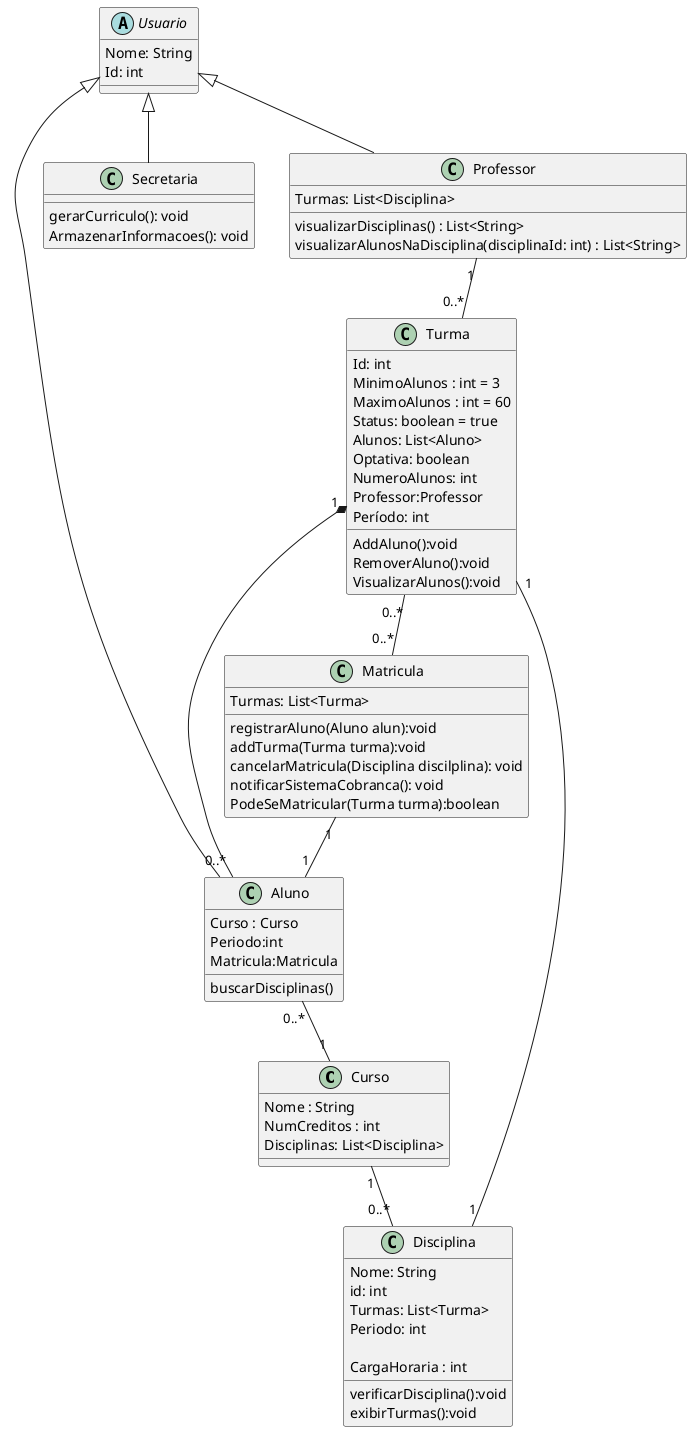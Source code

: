 @startuml
class  Curso{
     Nome : String
     NumCreditos : int
     Disciplinas: List<Disciplina>
    
}
class  Aluno{
 Curso : Curso
 Periodo:int 
 Matricula:Matricula
 buscarDisciplinas()  

}
class  Turma{
    Id: int
    MinimoAlunos : int = 3
    MaximoAlunos : int = 60
    Status: boolean = true
    Alunos: List<Aluno>
    Optativa: boolean
    NumeroAlunos: int
    AddAluno():void
    RemoverAluno():void
    Professor:Professor
    Período: int
    VisualizarAlunos():void

}
class  Secretaria
{
    
    gerarCurriculo(): void
    ArmazenarInformacoes(): void
    
}
class  Professor
{
    Turmas: List<Disciplina>
    visualizarDisciplinas() : List<String>
    visualizarAlunosNaDisciplina(disciplinaId: int) : List<String>
    

}
class  Disciplina{
    Nome: String
    id: int
    Turmas: List<Turma>
    Periodo: int

    CargaHoraria : int
    
    verificarDisciplina():void
    exibirTurmas():void
}
class Matricula{
    
    Turmas: List<Turma>
    registrarAluno(Aluno alun):void
    addTurma(Turma turma):void
    cancelarMatricula(Disciplina discilplina): void
    notificarSistemaCobranca(): void
    PodeSeMatricular(Turma turma):boolean
    
}

abstract class Usuario{
    Nome: String
    Id: int
}

Turma "1" -- "1"Disciplina
Professor "1"-- "0..*" Turma
Matricula "1" -- "1" Aluno
Turma "1" *-- "0..*"Aluno
Curso "1"-- "0..*"Disciplina
Usuario <|-- Aluno
Usuario <|-- Professor
Usuario <|-- Secretaria
Turma "0..*" -- "0..*"Matricula
Aluno "0..*"--"1"Curso

@enduml
